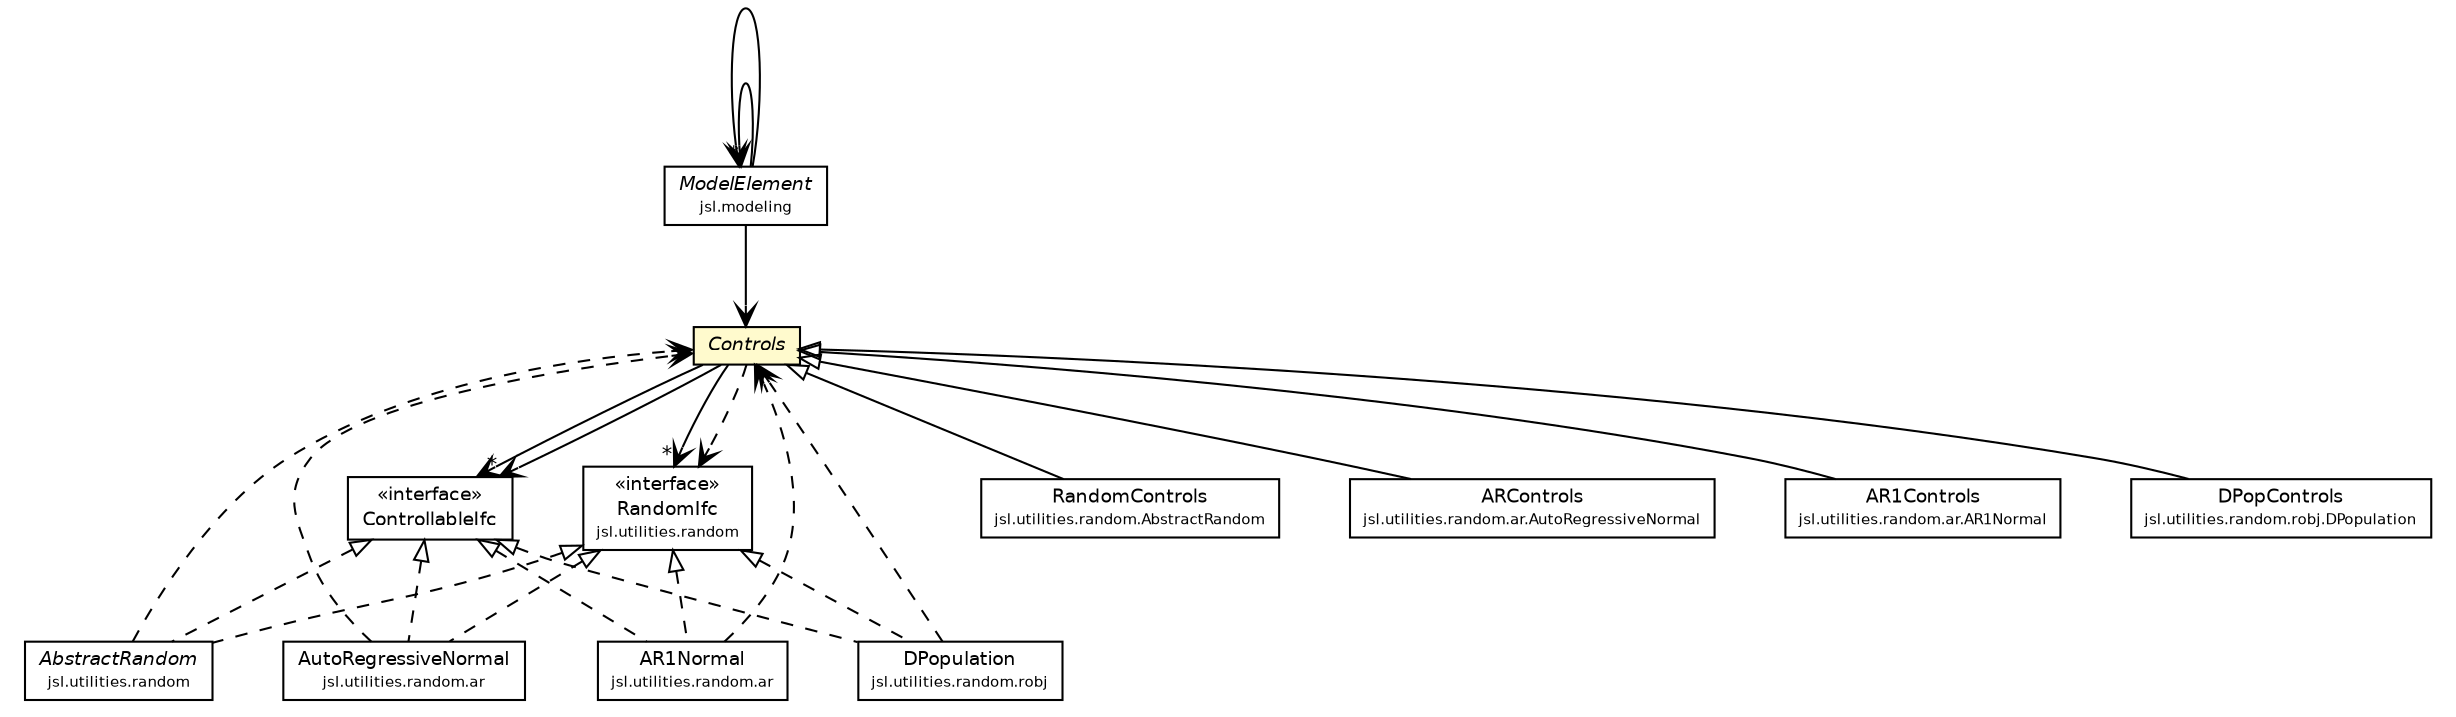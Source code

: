 #!/usr/local/bin/dot
#
# Class diagram 
# Generated by UMLGraph version 5.4 (http://www.umlgraph.org/)
#

digraph G {
	edge [fontname="Helvetica",fontsize=10,labelfontname="Helvetica",labelfontsize=10];
	node [fontname="Helvetica",fontsize=10,shape=plaintext];
	nodesep=0.25;
	ranksep=0.5;
	// jsl.modeling.ModelElement
	c57651 [label=<<table title="jsl.modeling.ModelElement" border="0" cellborder="1" cellspacing="0" cellpadding="2" port="p" href="../modeling/ModelElement.html">
		<tr><td><table border="0" cellspacing="0" cellpadding="1">
<tr><td align="center" balign="center"><font face="Helvetica-Oblique"> ModelElement </font></td></tr>
<tr><td align="center" balign="center"><font point-size="7.0"> jsl.modeling </font></td></tr>
		</table></td></tr>
		</table>>, URL="../modeling/ModelElement.html", fontname="Helvetica", fontcolor="black", fontsize=9.0];
	// jsl.utilities.Controls
	c57961 [label=<<table title="jsl.utilities.Controls" border="0" cellborder="1" cellspacing="0" cellpadding="2" port="p" bgcolor="lemonChiffon" href="./Controls.html">
		<tr><td><table border="0" cellspacing="0" cellpadding="1">
<tr><td align="center" balign="center"><font face="Helvetica-Oblique"> Controls </font></td></tr>
		</table></td></tr>
		</table>>, URL="./Controls.html", fontname="Helvetica", fontcolor="black", fontsize=9.0];
	// jsl.utilities.ControllableIfc
	c57962 [label=<<table title="jsl.utilities.ControllableIfc" border="0" cellborder="1" cellspacing="0" cellpadding="2" port="p" href="./ControllableIfc.html">
		<tr><td><table border="0" cellspacing="0" cellpadding="1">
<tr><td align="center" balign="center"> &#171;interface&#187; </td></tr>
<tr><td align="center" balign="center"> ControllableIfc </td></tr>
		</table></td></tr>
		</table>>, URL="./ControllableIfc.html", fontname="Helvetica", fontcolor="black", fontsize=9.0];
	// jsl.utilities.random.RandomIfc
	c57979 [label=<<table title="jsl.utilities.random.RandomIfc" border="0" cellborder="1" cellspacing="0" cellpadding="2" port="p" href="./random/RandomIfc.html">
		<tr><td><table border="0" cellspacing="0" cellpadding="1">
<tr><td align="center" balign="center"> &#171;interface&#187; </td></tr>
<tr><td align="center" balign="center"> RandomIfc </td></tr>
<tr><td align="center" balign="center"><font point-size="7.0"> jsl.utilities.random </font></td></tr>
		</table></td></tr>
		</table>>, URL="./random/RandomIfc.html", fontname="Helvetica", fontcolor="black", fontsize=9.0];
	// jsl.utilities.random.AbstractRandom
	c57982 [label=<<table title="jsl.utilities.random.AbstractRandom" border="0" cellborder="1" cellspacing="0" cellpadding="2" port="p" href="./random/AbstractRandom.html">
		<tr><td><table border="0" cellspacing="0" cellpadding="1">
<tr><td align="center" balign="center"><font face="Helvetica-Oblique"> AbstractRandom </font></td></tr>
<tr><td align="center" balign="center"><font point-size="7.0"> jsl.utilities.random </font></td></tr>
		</table></td></tr>
		</table>>, URL="./random/AbstractRandom.html", fontname="Helvetica", fontcolor="black", fontsize=9.0];
	// jsl.utilities.random.AbstractRandom.RandomControls
	c57983 [label=<<table title="jsl.utilities.random.AbstractRandom.RandomControls" border="0" cellborder="1" cellspacing="0" cellpadding="2" port="p" href="./random/AbstractRandom.RandomControls.html">
		<tr><td><table border="0" cellspacing="0" cellpadding="1">
<tr><td align="center" balign="center"> RandomControls </td></tr>
<tr><td align="center" balign="center"><font point-size="7.0"> jsl.utilities.random.AbstractRandom </font></td></tr>
		</table></td></tr>
		</table>>, URL="./random/AbstractRandom.RandomControls.html", fontname="Helvetica", fontcolor="black", fontsize=9.0];
	// jsl.utilities.random.ar.AutoRegressiveNormal
	c57984 [label=<<table title="jsl.utilities.random.ar.AutoRegressiveNormal" border="0" cellborder="1" cellspacing="0" cellpadding="2" port="p" href="./random/ar/AutoRegressiveNormal.html">
		<tr><td><table border="0" cellspacing="0" cellpadding="1">
<tr><td align="center" balign="center"> AutoRegressiveNormal </td></tr>
<tr><td align="center" balign="center"><font point-size="7.0"> jsl.utilities.random.ar </font></td></tr>
		</table></td></tr>
		</table>>, URL="./random/ar/AutoRegressiveNormal.html", fontname="Helvetica", fontcolor="black", fontsize=9.0];
	// jsl.utilities.random.ar.AutoRegressiveNormal.ARControls
	c57985 [label=<<table title="jsl.utilities.random.ar.AutoRegressiveNormal.ARControls" border="0" cellborder="1" cellspacing="0" cellpadding="2" port="p" href="./random/ar/AutoRegressiveNormal.ARControls.html">
		<tr><td><table border="0" cellspacing="0" cellpadding="1">
<tr><td align="center" balign="center"> ARControls </td></tr>
<tr><td align="center" balign="center"><font point-size="7.0"> jsl.utilities.random.ar.AutoRegressiveNormal </font></td></tr>
		</table></td></tr>
		</table>>, URL="./random/ar/AutoRegressiveNormal.ARControls.html", fontname="Helvetica", fontcolor="black", fontsize=9.0];
	// jsl.utilities.random.ar.AR1Normal
	c57986 [label=<<table title="jsl.utilities.random.ar.AR1Normal" border="0" cellborder="1" cellspacing="0" cellpadding="2" port="p" href="./random/ar/AR1Normal.html">
		<tr><td><table border="0" cellspacing="0" cellpadding="1">
<tr><td align="center" balign="center"> AR1Normal </td></tr>
<tr><td align="center" balign="center"><font point-size="7.0"> jsl.utilities.random.ar </font></td></tr>
		</table></td></tr>
		</table>>, URL="./random/ar/AR1Normal.html", fontname="Helvetica", fontcolor="black", fontsize=9.0];
	// jsl.utilities.random.ar.AR1Normal.AR1Controls
	c57987 [label=<<table title="jsl.utilities.random.ar.AR1Normal.AR1Controls" border="0" cellborder="1" cellspacing="0" cellpadding="2" port="p" href="./random/ar/AR1Normal.AR1Controls.html">
		<tr><td><table border="0" cellspacing="0" cellpadding="1">
<tr><td align="center" balign="center"> AR1Controls </td></tr>
<tr><td align="center" balign="center"><font point-size="7.0"> jsl.utilities.random.ar.AR1Normal </font></td></tr>
		</table></td></tr>
		</table>>, URL="./random/ar/AR1Normal.AR1Controls.html", fontname="Helvetica", fontcolor="black", fontsize=9.0];
	// jsl.utilities.random.robj.DPopulation
	c58060 [label=<<table title="jsl.utilities.random.robj.DPopulation" border="0" cellborder="1" cellspacing="0" cellpadding="2" port="p" href="./random/robj/DPopulation.html">
		<tr><td><table border="0" cellspacing="0" cellpadding="1">
<tr><td align="center" balign="center"> DPopulation </td></tr>
<tr><td align="center" balign="center"><font point-size="7.0"> jsl.utilities.random.robj </font></td></tr>
		</table></td></tr>
		</table>>, URL="./random/robj/DPopulation.html", fontname="Helvetica", fontcolor="black", fontsize=9.0];
	// jsl.utilities.random.robj.DPopulation.DPopControls
	c58061 [label=<<table title="jsl.utilities.random.robj.DPopulation.DPopControls" border="0" cellborder="1" cellspacing="0" cellpadding="2" port="p" href="./random/robj/DPopulation.DPopControls.html">
		<tr><td><table border="0" cellspacing="0" cellpadding="1">
<tr><td align="center" balign="center"> DPopControls </td></tr>
<tr><td align="center" balign="center"><font point-size="7.0"> jsl.utilities.random.robj.DPopulation </font></td></tr>
		</table></td></tr>
		</table>>, URL="./random/robj/DPopulation.DPopControls.html", fontname="Helvetica", fontcolor="black", fontsize=9.0];
	//jsl.utilities.random.AbstractRandom implements jsl.utilities.random.RandomIfc
	c57979:p -> c57982:p [dir=back,arrowtail=empty,style=dashed];
	//jsl.utilities.random.AbstractRandom implements jsl.utilities.ControllableIfc
	c57962:p -> c57982:p [dir=back,arrowtail=empty,style=dashed];
	//jsl.utilities.random.AbstractRandom.RandomControls extends jsl.utilities.Controls
	c57961:p -> c57983:p [dir=back,arrowtail=empty];
	//jsl.utilities.random.ar.AutoRegressiveNormal implements jsl.utilities.random.RandomIfc
	c57979:p -> c57984:p [dir=back,arrowtail=empty,style=dashed];
	//jsl.utilities.random.ar.AutoRegressiveNormal implements jsl.utilities.ControllableIfc
	c57962:p -> c57984:p [dir=back,arrowtail=empty,style=dashed];
	//jsl.utilities.random.ar.AutoRegressiveNormal.ARControls extends jsl.utilities.Controls
	c57961:p -> c57985:p [dir=back,arrowtail=empty];
	//jsl.utilities.random.ar.AR1Normal implements jsl.utilities.random.RandomIfc
	c57979:p -> c57986:p [dir=back,arrowtail=empty,style=dashed];
	//jsl.utilities.random.ar.AR1Normal implements jsl.utilities.ControllableIfc
	c57962:p -> c57986:p [dir=back,arrowtail=empty,style=dashed];
	//jsl.utilities.random.ar.AR1Normal.AR1Controls extends jsl.utilities.Controls
	c57961:p -> c57987:p [dir=back,arrowtail=empty];
	//jsl.utilities.random.robj.DPopulation implements jsl.utilities.random.RandomIfc
	c57979:p -> c58060:p [dir=back,arrowtail=empty,style=dashed];
	//jsl.utilities.random.robj.DPopulation implements jsl.utilities.ControllableIfc
	c57962:p -> c58060:p [dir=back,arrowtail=empty,style=dashed];
	//jsl.utilities.random.robj.DPopulation.DPopControls extends jsl.utilities.Controls
	c57961:p -> c58061:p [dir=back,arrowtail=empty];
	// jsl.modeling.ModelElement NAVASSOC jsl.modeling.ModelElement
	c57651:p -> c57651:p [taillabel="", label="", headlabel="*", fontname="Helvetica", fontcolor="black", fontsize=10.0, color="black", arrowhead=open];
	// jsl.modeling.ModelElement NAVASSOC jsl.modeling.ModelElement
	c57651:p -> c57651:p [taillabel="", label="", headlabel="", fontname="Helvetica", fontcolor="black", fontsize=10.0, color="black", arrowhead=open];
	// jsl.modeling.ModelElement NAVASSOC jsl.utilities.Controls
	c57651:p -> c57961:p [taillabel="", label="", headlabel="", fontname="Helvetica", fontcolor="black", fontsize=10.0, color="black", arrowhead=open];
	// jsl.utilities.Controls NAVASSOC jsl.utilities.ControllableIfc
	c57961:p -> c57962:p [taillabel="", label="", headlabel="", fontname="Helvetica", fontcolor="black", fontsize=10.0, color="black", arrowhead=open];
	// jsl.utilities.Controls NAVASSOC jsl.utilities.random.RandomIfc
	c57961:p -> c57979:p [taillabel="", label="", headlabel="*", fontname="Helvetica", fontcolor="black", fontsize=10.0, color="black", arrowhead=open];
	// jsl.utilities.Controls NAVASSOC jsl.utilities.ControllableIfc
	c57961:p -> c57962:p [taillabel="", label="", headlabel="*", fontname="Helvetica", fontcolor="black", fontsize=10.0, color="black", arrowhead=open];
	// jsl.utilities.Controls DEPEND jsl.utilities.random.RandomIfc
	c57961:p -> c57979:p [taillabel="", label="", headlabel="", fontname="Helvetica", fontcolor="black", fontsize=10.0, color="black", arrowhead=open, style=dashed];
	// jsl.utilities.random.AbstractRandom DEPEND jsl.utilities.Controls
	c57982:p -> c57961:p [taillabel="", label="", headlabel="", fontname="Helvetica", fontcolor="black", fontsize=10.0, color="black", arrowhead=open, style=dashed];
	// jsl.utilities.random.ar.AutoRegressiveNormal DEPEND jsl.utilities.Controls
	c57984:p -> c57961:p [taillabel="", label="", headlabel="", fontname="Helvetica", fontcolor="black", fontsize=10.0, color="black", arrowhead=open, style=dashed];
	// jsl.utilities.random.ar.AR1Normal DEPEND jsl.utilities.Controls
	c57986:p -> c57961:p [taillabel="", label="", headlabel="", fontname="Helvetica", fontcolor="black", fontsize=10.0, color="black", arrowhead=open, style=dashed];
	// jsl.utilities.random.robj.DPopulation DEPEND jsl.utilities.Controls
	c58060:p -> c57961:p [taillabel="", label="", headlabel="", fontname="Helvetica", fontcolor="black", fontsize=10.0, color="black", arrowhead=open, style=dashed];
}

